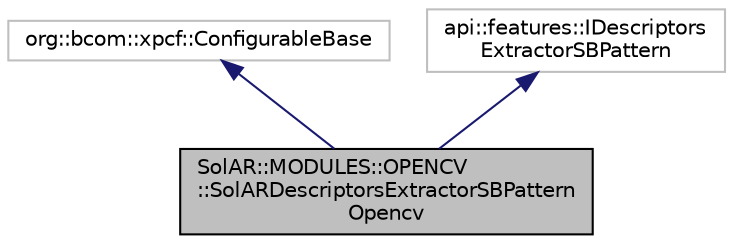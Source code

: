 digraph "SolAR::MODULES::OPENCV::SolARDescriptorsExtractorSBPatternOpencv"
{
 // LATEX_PDF_SIZE
  edge [fontname="Helvetica",fontsize="10",labelfontname="Helvetica",labelfontsize="10"];
  node [fontname="Helvetica",fontsize="10",shape=record];
  Node1 [label="SolAR::MODULES::OPENCV\l::SolARDescriptorsExtractorSBPattern\lOpencv",height=0.2,width=0.4,color="black", fillcolor="grey75", style="filled", fontcolor="black",tooltip="Extracts the descriptor corresponding to a squared binary marker pattern. UUID: d25625ba-ce3a-11e7-ab..."];
  Node2 -> Node1 [dir="back",color="midnightblue",fontsize="10",style="solid",fontname="Helvetica"];
  Node2 [label="org::bcom::xpcf::ConfigurableBase",height=0.2,width=0.4,color="grey75", fillcolor="white", style="filled",tooltip=" "];
  Node3 -> Node1 [dir="back",color="midnightblue",fontsize="10",style="solid",fontname="Helvetica"];
  Node3 [label="api::features::IDescriptors\lExtractorSBPattern",height=0.2,width=0.4,color="grey75", fillcolor="white", style="filled",tooltip=" "];
}
